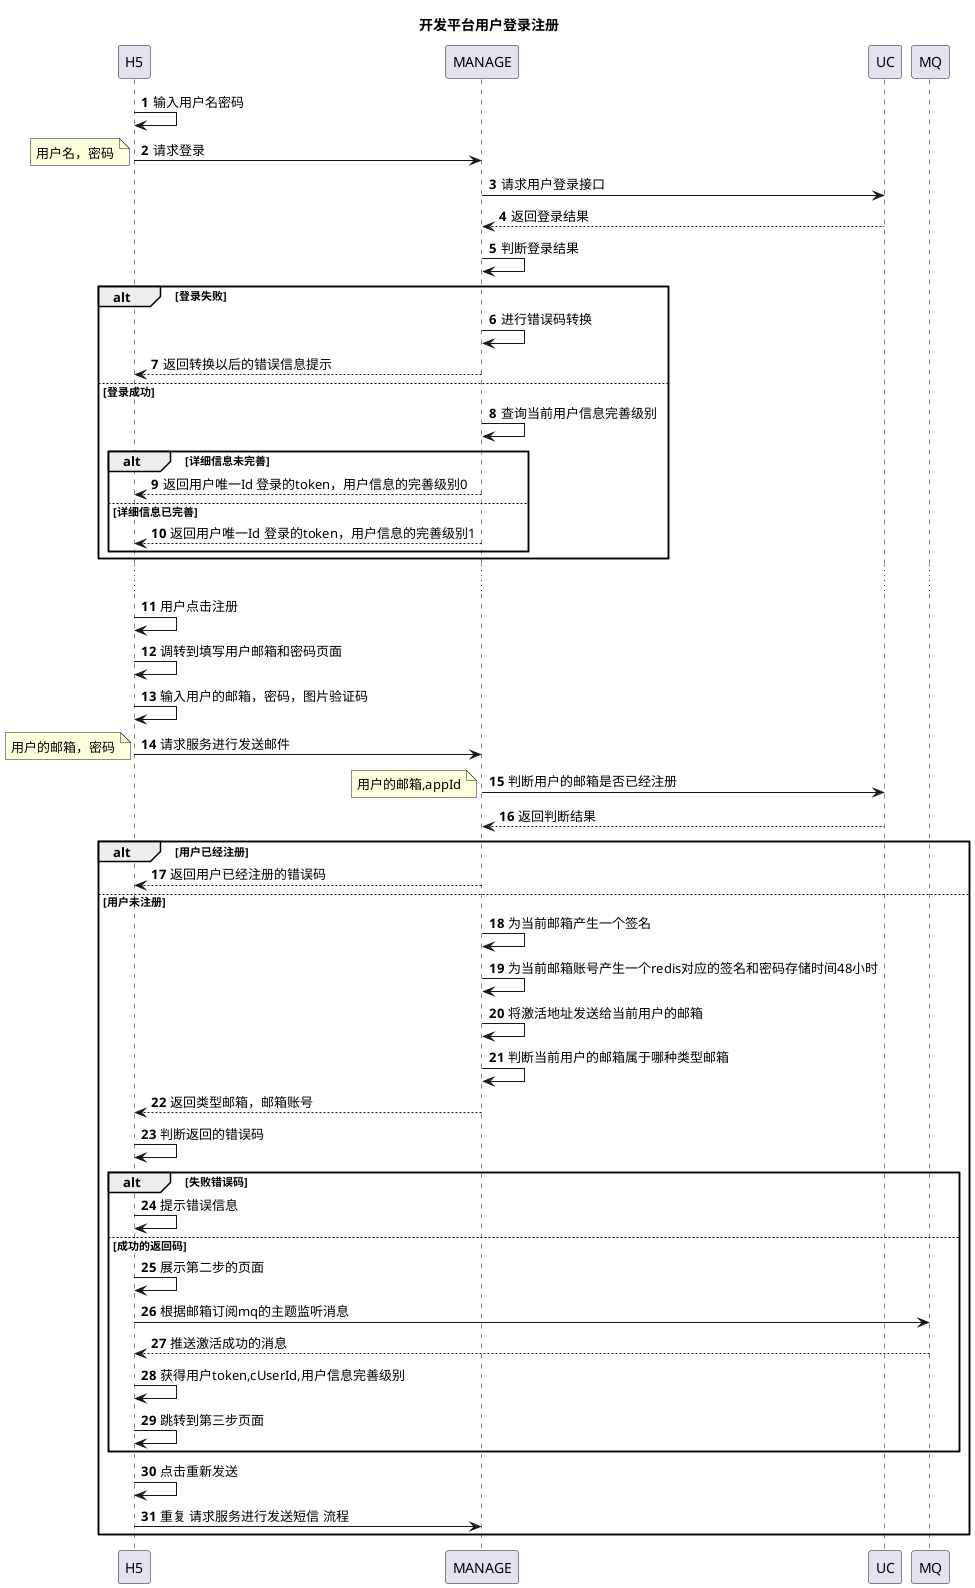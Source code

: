 @startuml
title:开发平台用户登录注册
autonumber
H5->H5:输入用户名密码
H5->MANAGE:请求登录
note left:用户名，密码
MANAGE->UC:请求用户登录接口
UC-->MANAGE:返回登录结果
MANAGE->MANAGE:判断登录结果
alt 登录失败
MANAGE->MANAGE:进行错误码转换
MANAGE-->H5:返回转换以后的错误信息提示
else 登录成功
MANAGE->MANAGE:查询当前用户信息完善级别
alt 详细信息未完善
MANAGE-->H5:返回用户唯一Id 登录的token，用户信息的完善级别0
else 详细信息已完善
MANAGE-->H5:返回用户唯一Id 登录的token，用户信息的完善级别1
end
end
...
H5->H5:用户点击注册
H5->H5:调转到填写用户邮箱和密码页面
H5->H5:输入用户的邮箱，密码，图片验证码
H5->MANAGE:请求服务进行发送邮件
note left:用户的邮箱，密码
MANAGE->UC:判断用户的邮箱是否已经注册
note left:用户的邮箱,appId
UC-->MANAGE:返回判断结果
alt 用户已经注册
MANAGE-->H5:返回用户已经注册的错误码
else 用户未注册
MANAGE->MANAGE:为当前邮箱产生一个签名
MANAGE->MANAGE:为当前邮箱账号产生一个redis对应的签名和密码存储时间48小时
MANAGE->MANAGE:将激活地址发送给当前用户的邮箱
MANAGE->MANAGE:判断当前用户的邮箱属于哪种类型邮箱
MANAGE-->H5:返回类型邮箱，邮箱账号
H5->H5:判断返回的错误码
alt 失败错误码
H5->H5:提示错误信息
else 成功的返回码
H5->H5:展示第二步的页面
H5->MQ:根据邮箱订阅mq的主题监听消息
MQ-->H5:推送激活成功的消息
H5->H5:获得用户token,cUserId,用户信息完善级别
H5->H5:跳转到第三步页面
end
H5->H5:点击重新发送
H5->MANAGE:重复 请求服务进行发送短信 流程
end
@enduml